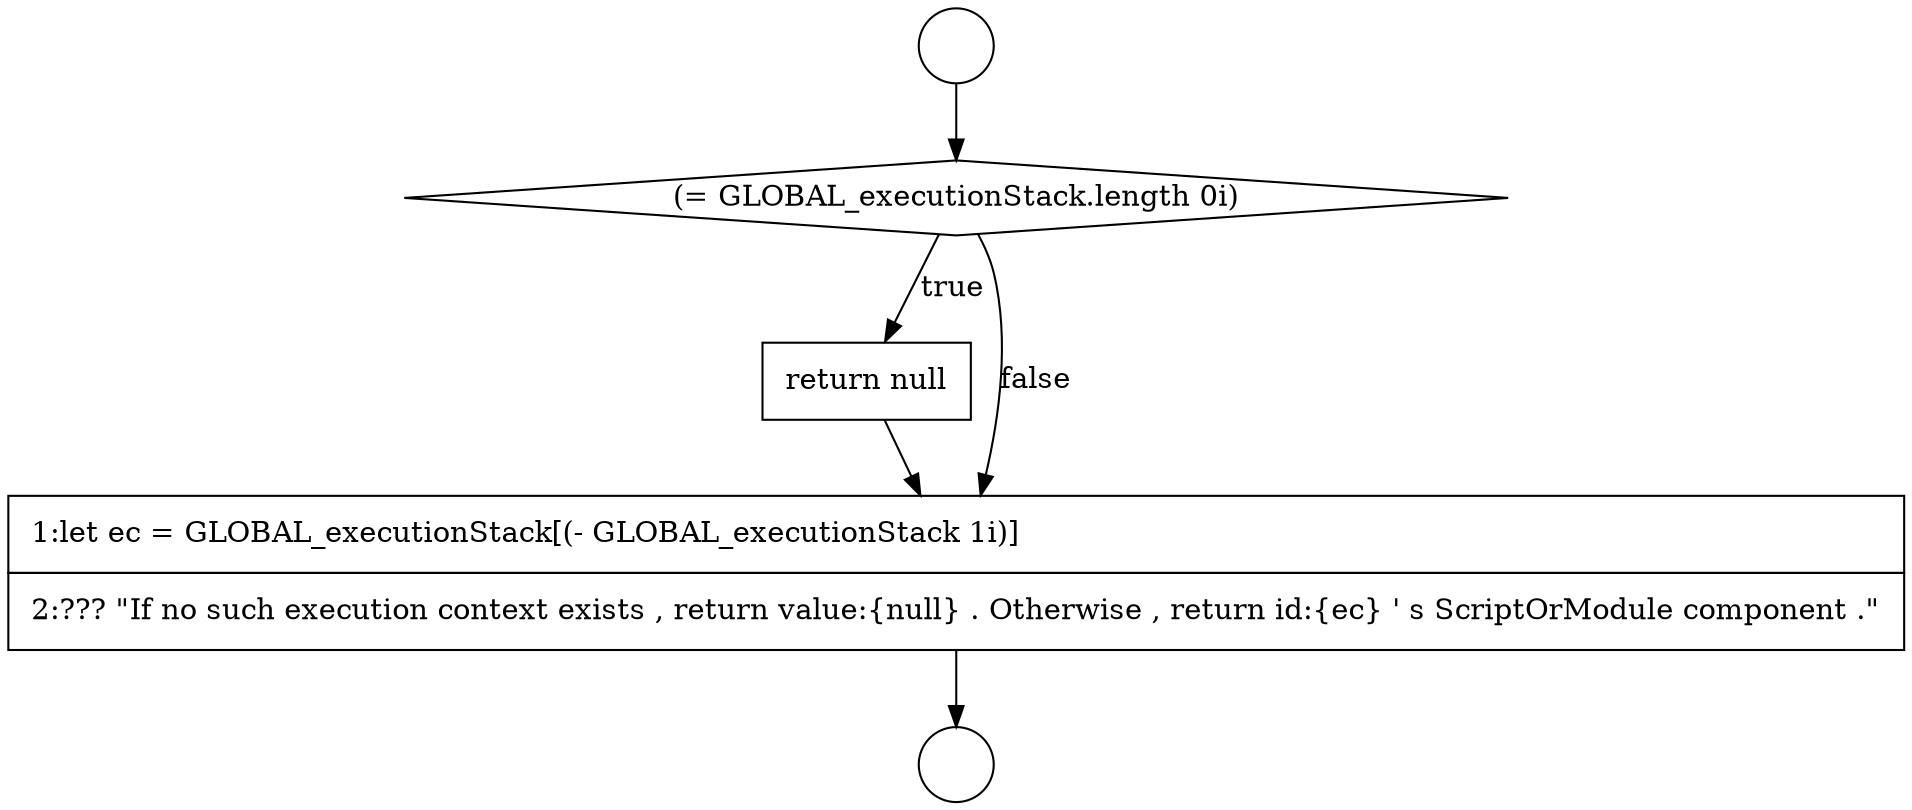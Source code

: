 digraph {
  node1581 [shape=none, margin=0, label=<<font color="black">
    <table border="0" cellborder="1" cellspacing="0" cellpadding="10">
      <tr><td align="left">return null</td></tr>
    </table>
  </font>> color="black" fillcolor="white" style=filled]
  node1580 [shape=diamond, label=<<font color="black">(= GLOBAL_executionStack.length 0i)</font>> color="black" fillcolor="white" style=filled]
  node1579 [shape=circle label=" " color="black" fillcolor="white" style=filled]
  node1578 [shape=circle label=" " color="black" fillcolor="white" style=filled]
  node1582 [shape=none, margin=0, label=<<font color="black">
    <table border="0" cellborder="1" cellspacing="0" cellpadding="10">
      <tr><td align="left">1:let ec = GLOBAL_executionStack[(- GLOBAL_executionStack 1i)]</td></tr>
      <tr><td align="left">2:??? &quot;If no such execution context exists , return value:{null} . Otherwise , return id:{ec} ' s ScriptOrModule component .&quot;</td></tr>
    </table>
  </font>> color="black" fillcolor="white" style=filled]
  node1578 -> node1580 [ color="black"]
  node1580 -> node1581 [label=<<font color="black">true</font>> color="black"]
  node1580 -> node1582 [label=<<font color="black">false</font>> color="black"]
  node1581 -> node1582 [ color="black"]
  node1582 -> node1579 [ color="black"]
}

